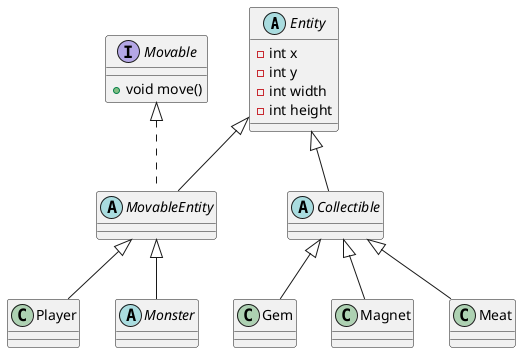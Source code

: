 @startuml

abstract class Entity {
    - int x
    - int y
    - int width
    - int height
}

interface Movable {
    +void move()
}

abstract class MovableEntity
class Player
abstract class Monster
abstract class Collectible
class Gem
class Magnet
class Meat

Entity <|-- MovableEntity
Movable <|.. MovableEntity
MovableEntity <|-- Monster
MovableEntity <|-- Player
Entity <|-- Collectible
Collectible <|-- Gem
Collectible <|-- Magnet
Collectible <|-- Meat

@enduml